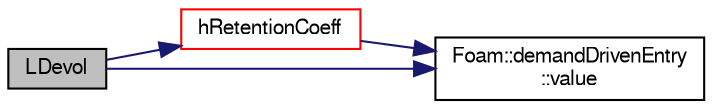 digraph "LDevol"
{
  bgcolor="transparent";
  edge [fontname="FreeSans",fontsize="10",labelfontname="FreeSans",labelfontsize="10"];
  node [fontname="FreeSans",fontsize="10",shape=record];
  rankdir="LR";
  Node12 [label="LDevol",height=0.2,width=0.4,color="black", fillcolor="grey75", style="filled", fontcolor="black"];
  Node12 -> Node13 [color="midnightblue",fontsize="10",style="solid",fontname="FreeSans"];
  Node13 [label="hRetentionCoeff",height=0.2,width=0.4,color="red",URL="$a23914.html#a864e9268ced80ca00a3a0f01de466709",tooltip="Return const access to the fraction of enthalpy retained by. "];
  Node13 -> Node14 [color="midnightblue",fontsize="10",style="solid",fontname="FreeSans"];
  Node14 [label="Foam::demandDrivenEntry\l::value",height=0.2,width=0.4,color="black",URL="$a27642.html#a7948200a26c85fc3a83ffa510a91d668",tooltip="Return the value. "];
  Node12 -> Node14 [color="midnightblue",fontsize="10",style="solid",fontname="FreeSans"];
}
